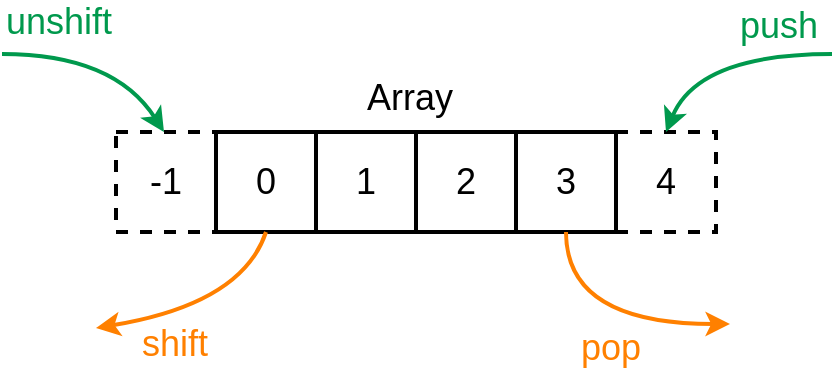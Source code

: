 <mxfile version="14.2.9" type="github">
  <diagram id="s8Xt_1Xz3OuOSgq4dSpl" name="第 1 页">
    <mxGraphModel dx="1070" dy="1062" grid="0" gridSize="10" guides="1" tooltips="1" connect="1" arrows="1" fold="1" page="0" pageScale="1" pageWidth="827" pageHeight="1169" math="0" shadow="0">
      <root>
        <mxCell id="0" />
        <mxCell id="1" parent="0" />
        <mxCell id="GW_hWzKDqC_djEn002Vv-2" value="1" style="rounded=0;whiteSpace=wrap;html=1;strokeWidth=2;fontSize=18;" vertex="1" parent="1">
          <mxGeometry x="107" y="230" width="50" height="50" as="geometry" />
        </mxCell>
        <mxCell id="GW_hWzKDqC_djEn002Vv-3" value="2" style="rounded=0;whiteSpace=wrap;html=1;strokeWidth=2;fontSize=18;" vertex="1" parent="1">
          <mxGeometry x="157" y="230" width="50" height="50" as="geometry" />
        </mxCell>
        <mxCell id="GW_hWzKDqC_djEn002Vv-5" value="unshift" style="curved=1;endArrow=classic;html=1;fontSize=18;strokeWidth=2;labelBackgroundColor=none;strokeColor=#00994D;fontColor=#00994D;" edge="1" parent="1">
          <mxGeometry x="-0.453" y="16" width="50" height="50" relative="1" as="geometry">
            <mxPoint x="-50" y="191" as="sourcePoint" />
            <mxPoint x="31" y="230" as="targetPoint" />
            <Array as="points">
              <mxPoint x="6" y="191" />
            </Array>
            <mxPoint as="offset" />
          </mxGeometry>
        </mxCell>
        <mxCell id="GW_hWzKDqC_djEn002Vv-6" value="-1" style="rounded=0;whiteSpace=wrap;html=1;strokeWidth=2;fontSize=18;dashed=1;" vertex="1" parent="1">
          <mxGeometry x="7" y="230" width="50" height="50" as="geometry" />
        </mxCell>
        <mxCell id="GW_hWzKDqC_djEn002Vv-1" value="0" style="rounded=0;whiteSpace=wrap;html=1;strokeWidth=2;fontSize=18;" vertex="1" parent="1">
          <mxGeometry x="57" y="230" width="50" height="50" as="geometry" />
        </mxCell>
        <mxCell id="GW_hWzKDqC_djEn002Vv-7" value="shift" style="curved=1;endArrow=classic;html=1;fontSize=18;strokeWidth=2;labelBackgroundColor=none;exitX=0.5;exitY=1;exitDx=0;exitDy=0;strokeColor=#FF8000;fontColor=#FF8000;" edge="1" parent="1" source="GW_hWzKDqC_djEn002Vv-1">
          <mxGeometry x="0.335" y="14" width="50" height="50" relative="1" as="geometry">
            <mxPoint x="78" y="289" as="sourcePoint" />
            <mxPoint x="-3" y="328" as="targetPoint" />
            <Array as="points">
              <mxPoint x="70" y="316" />
            </Array>
            <mxPoint as="offset" />
          </mxGeometry>
        </mxCell>
        <mxCell id="GW_hWzKDqC_djEn002Vv-8" value="Array" style="text;html=1;strokeColor=none;fillColor=none;align=center;verticalAlign=middle;whiteSpace=wrap;rounded=0;dashed=1;fontSize=18;" vertex="1" parent="1">
          <mxGeometry x="134" y="203" width="40" height="20" as="geometry" />
        </mxCell>
        <mxCell id="GW_hWzKDqC_djEn002Vv-9" value="4" style="rounded=0;whiteSpace=wrap;html=1;strokeWidth=2;fontSize=18;dashed=1;" vertex="1" parent="1">
          <mxGeometry x="257" y="230" width="50" height="50" as="geometry" />
        </mxCell>
        <mxCell id="GW_hWzKDqC_djEn002Vv-4" value="3" style="rounded=0;whiteSpace=wrap;html=1;strokeWidth=2;fontSize=18;" vertex="1" parent="1">
          <mxGeometry x="207" y="230" width="50" height="50" as="geometry" />
        </mxCell>
        <mxCell id="GW_hWzKDqC_djEn002Vv-10" value="push" style="curved=1;endArrow=none;html=1;fontSize=18;strokeWidth=2;labelBackgroundColor=none;strokeColor=#00994D;fontColor=#00994D;endFill=0;startArrow=classic;startFill=1;" edge="1" parent="1">
          <mxGeometry x="0.516" y="14" width="50" height="50" relative="1" as="geometry">
            <mxPoint x="282" y="230" as="sourcePoint" />
            <mxPoint x="365" y="191" as="targetPoint" />
            <Array as="points">
              <mxPoint x="298" y="191" />
            </Array>
            <mxPoint as="offset" />
          </mxGeometry>
        </mxCell>
        <mxCell id="GW_hWzKDqC_djEn002Vv-11" value="pop" style="curved=1;endArrow=classic;html=1;fontSize=18;strokeWidth=2;labelBackgroundColor=none;exitX=0.5;exitY=1;exitDx=0;exitDy=0;strokeColor=#FF8000;fontColor=#FF8000;" edge="1" parent="1" source="GW_hWzKDqC_djEn002Vv-4">
          <mxGeometry x="0.062" y="-12" width="50" height="50" relative="1" as="geometry">
            <mxPoint x="224.5" y="290" as="sourcePoint" />
            <mxPoint x="314" y="326" as="targetPoint" />
            <Array as="points">
              <mxPoint x="232" y="326" />
            </Array>
            <mxPoint as="offset" />
          </mxGeometry>
        </mxCell>
      </root>
    </mxGraphModel>
  </diagram>
</mxfile>
